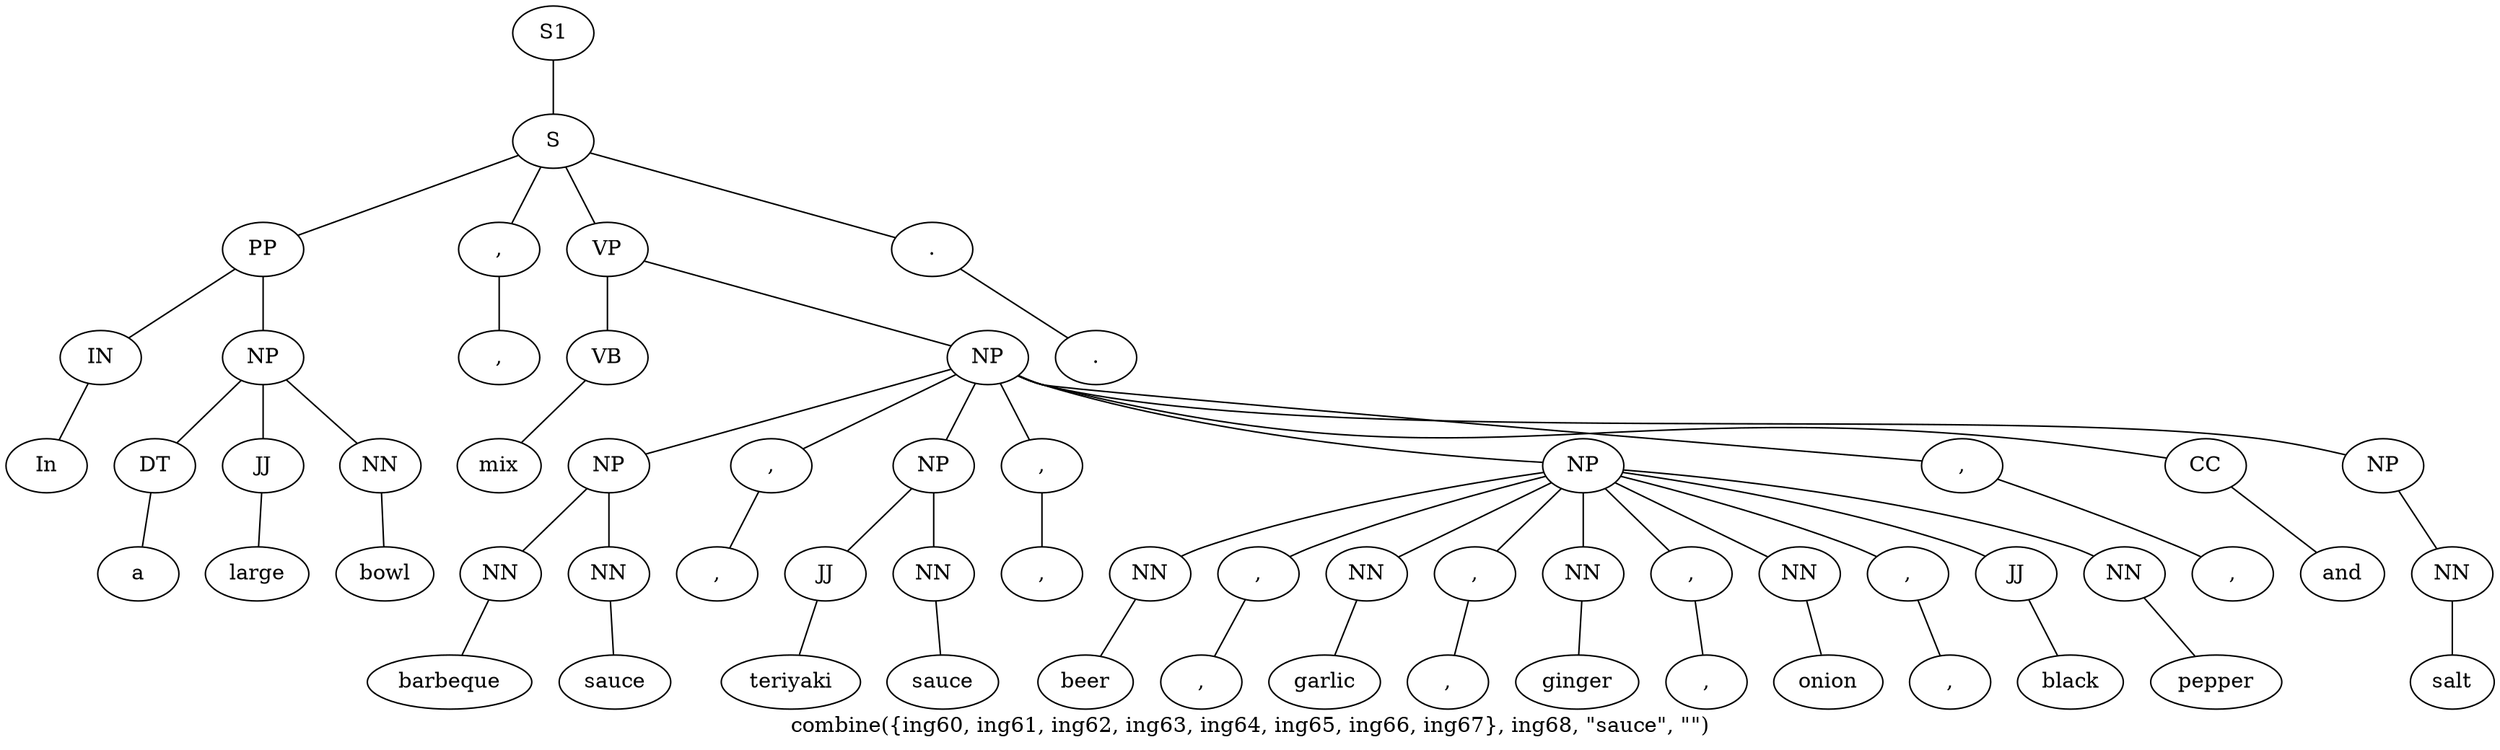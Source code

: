 graph SyntaxGraph {
	label = "combine({ing60, ing61, ing62, ing63, ing64, ing65, ing66, ing67}, ing68, \"sauce\", \"\")";
	Node0 [label="S1"];
	Node1 [label="S"];
	Node2 [label="PP"];
	Node3 [label="IN"];
	Node4 [label="In"];
	Node5 [label="NP"];
	Node6 [label="DT"];
	Node7 [label="a"];
	Node8 [label="JJ"];
	Node9 [label="large"];
	Node10 [label="NN"];
	Node11 [label="bowl"];
	Node12 [label=","];
	Node13 [label=","];
	Node14 [label="VP"];
	Node15 [label="VB"];
	Node16 [label="mix"];
	Node17 [label="NP"];
	Node18 [label="NP"];
	Node19 [label="NN"];
	Node20 [label="barbeque"];
	Node21 [label="NN"];
	Node22 [label="sauce"];
	Node23 [label=","];
	Node24 [label=","];
	Node25 [label="NP"];
	Node26 [label="JJ"];
	Node27 [label="teriyaki"];
	Node28 [label="NN"];
	Node29 [label="sauce"];
	Node30 [label=","];
	Node31 [label=","];
	Node32 [label="NP"];
	Node33 [label="NN"];
	Node34 [label="beer"];
	Node35 [label=","];
	Node36 [label=","];
	Node37 [label="NN"];
	Node38 [label="garlic"];
	Node39 [label=","];
	Node40 [label=","];
	Node41 [label="NN"];
	Node42 [label="ginger"];
	Node43 [label=","];
	Node44 [label=","];
	Node45 [label="NN"];
	Node46 [label="onion"];
	Node47 [label=","];
	Node48 [label=","];
	Node49 [label="JJ"];
	Node50 [label="black"];
	Node51 [label="NN"];
	Node52 [label="pepper"];
	Node53 [label=","];
	Node54 [label=","];
	Node55 [label="CC"];
	Node56 [label="and"];
	Node57 [label="NP"];
	Node58 [label="NN"];
	Node59 [label="salt"];
	Node60 [label="."];
	Node61 [label="."];

	Node0 -- Node1;
	Node1 -- Node2;
	Node1 -- Node12;
	Node1 -- Node14;
	Node1 -- Node60;
	Node2 -- Node3;
	Node2 -- Node5;
	Node3 -- Node4;
	Node5 -- Node6;
	Node5 -- Node8;
	Node5 -- Node10;
	Node6 -- Node7;
	Node8 -- Node9;
	Node10 -- Node11;
	Node12 -- Node13;
	Node14 -- Node15;
	Node14 -- Node17;
	Node15 -- Node16;
	Node17 -- Node18;
	Node17 -- Node23;
	Node17 -- Node25;
	Node17 -- Node30;
	Node17 -- Node32;
	Node17 -- Node53;
	Node17 -- Node55;
	Node17 -- Node57;
	Node18 -- Node19;
	Node18 -- Node21;
	Node19 -- Node20;
	Node21 -- Node22;
	Node23 -- Node24;
	Node25 -- Node26;
	Node25 -- Node28;
	Node26 -- Node27;
	Node28 -- Node29;
	Node30 -- Node31;
	Node32 -- Node33;
	Node32 -- Node35;
	Node32 -- Node37;
	Node32 -- Node39;
	Node32 -- Node41;
	Node32 -- Node43;
	Node32 -- Node45;
	Node32 -- Node47;
	Node32 -- Node49;
	Node32 -- Node51;
	Node33 -- Node34;
	Node35 -- Node36;
	Node37 -- Node38;
	Node39 -- Node40;
	Node41 -- Node42;
	Node43 -- Node44;
	Node45 -- Node46;
	Node47 -- Node48;
	Node49 -- Node50;
	Node51 -- Node52;
	Node53 -- Node54;
	Node55 -- Node56;
	Node57 -- Node58;
	Node58 -- Node59;
	Node60 -- Node61;
}